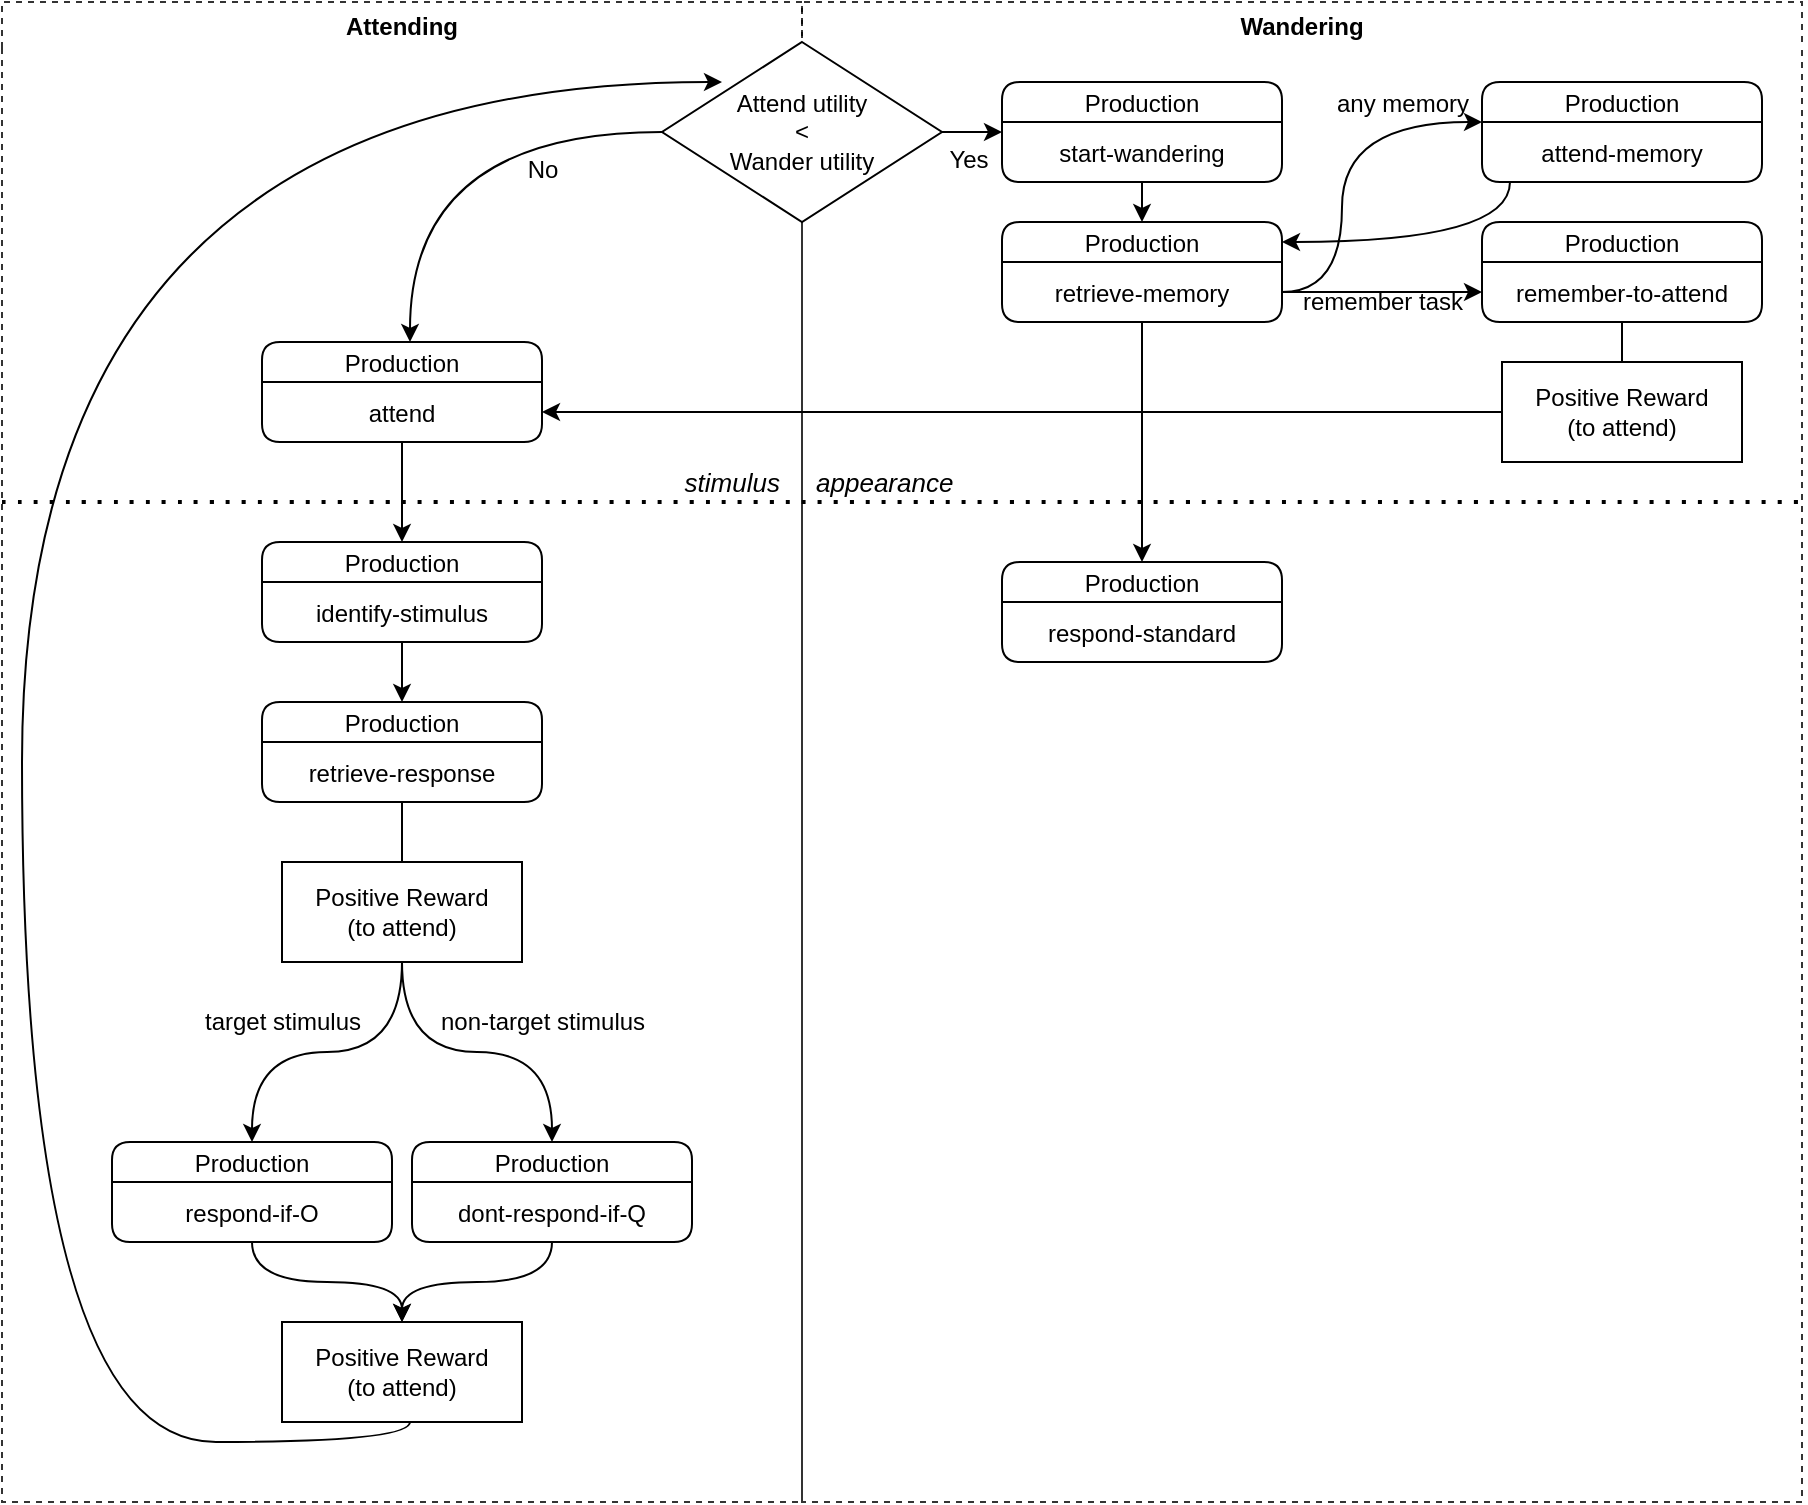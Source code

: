 <mxfile>
    <diagram id="C5RBs43oDa-KdzZeNtuy" name="Page-1">
        <mxGraphModel dx="1518" dy="747" grid="1" gridSize="10" guides="1" tooltips="1" connect="1" arrows="1" fold="1" page="0" pageScale="1" pageWidth="827" pageHeight="1169" background="none" math="0" shadow="0">
            <root>
                <mxCell id="WIyWlLk6GJQsqaUBKTNV-0"/>
                <mxCell id="WIyWlLk6GJQsqaUBKTNV-1" parent="WIyWlLk6GJQsqaUBKTNV-0"/>
                <mxCell id="32" value="Wandering" style="swimlane;fontSize=12;strokeColor=default;gradientColor=none;swimlaneFillColor=none;dashed=1;strokeWidth=1;perimeterSpacing=1;opacity=80;fillColor=none;fontStyle=1;swimlaneLine=0;" parent="WIyWlLk6GJQsqaUBKTNV-1" vertex="1">
                    <mxGeometry x="350" y="50" width="500" height="750" as="geometry"/>
                </mxCell>
                <mxCell id="2I1Crz_ZXlMl6JZm2lD2-74" value="Production" style="swimlane;fontStyle=0;childLayout=stackLayout;horizontal=1;startSize=20;horizontalStack=0;resizeParent=1;resizeParentMax=0;resizeLast=0;collapsible=1;marginBottom=0;rounded=1;shadow=0;glass=0;fillColor=none;" parent="32" vertex="1">
                    <mxGeometry x="100" y="280" width="140" height="50" as="geometry"/>
                </mxCell>
                <mxCell id="2I1Crz_ZXlMl6JZm2lD2-75" value="respond-standard" style="text;strokeColor=none;fillColor=none;align=center;verticalAlign=middle;spacingLeft=4;spacingRight=4;overflow=hidden;points=[[0,0.5],[1,0.5]];portConstraint=eastwest;rotatable=0;rounded=1;shadow=0;glass=0;" parent="2I1Crz_ZXlMl6JZm2lD2-74" vertex="1">
                    <mxGeometry y="20" width="140" height="30" as="geometry"/>
                </mxCell>
                <mxCell id="26" value="Positive Reward&lt;br&gt;(to attend)" style="rounded=0;whiteSpace=wrap;html=1;fontSize=12;fillColor=none;" parent="32" vertex="1">
                    <mxGeometry x="350" y="180" width="120" height="50" as="geometry"/>
                </mxCell>
                <mxCell id="33" value="Attending" style="swimlane;fontSize=12;strokeColor=default;gradientColor=none;swimlaneFillColor=none;dashed=1;opacity=80;fillColor=none;swimlaneLine=0;" parent="WIyWlLk6GJQsqaUBKTNV-1" vertex="1">
                    <mxGeometry x="-50" y="50" width="400" height="750" as="geometry"/>
                </mxCell>
                <mxCell id="2I1Crz_ZXlMl6JZm2lD2-21" value="Production" style="swimlane;fontStyle=0;childLayout=stackLayout;horizontal=1;startSize=20;horizontalStack=0;resizeParent=1;resizeParentMax=0;resizeLast=0;collapsible=1;marginBottom=0;rounded=1;shadow=0;glass=0;fillColor=none;" parent="33" vertex="1">
                    <mxGeometry x="130" y="270" width="140" height="50" as="geometry"/>
                </mxCell>
                <mxCell id="2I1Crz_ZXlMl6JZm2lD2-22" value="identify-stimulus" style="text;strokeColor=none;fillColor=none;align=center;verticalAlign=middle;spacingLeft=4;spacingRight=4;overflow=hidden;points=[[0,0.5],[1,0.5]];portConstraint=eastwest;rotatable=0;rounded=1;shadow=0;glass=0;" parent="2I1Crz_ZXlMl6JZm2lD2-21" vertex="1">
                    <mxGeometry y="20" width="140" height="30" as="geometry"/>
                </mxCell>
                <mxCell id="16" value="Production" style="swimlane;fontStyle=0;childLayout=stackLayout;horizontal=1;startSize=20;horizontalStack=0;resizeParent=1;resizeParentMax=0;resizeLast=0;collapsible=1;marginBottom=0;rounded=1;shadow=0;glass=0;fillColor=none;" parent="33" vertex="1">
                    <mxGeometry x="130" y="350" width="140" height="50" as="geometry"/>
                </mxCell>
                <mxCell id="17" value="retrieve-response" style="text;strokeColor=none;fillColor=none;align=center;verticalAlign=middle;spacingLeft=4;spacingRight=4;overflow=hidden;points=[[0,0.5],[1,0.5]];portConstraint=eastwest;rotatable=0;rounded=1;shadow=0;glass=0;" parent="16" vertex="1">
                    <mxGeometry y="20" width="140" height="30" as="geometry"/>
                </mxCell>
                <mxCell id="2I1Crz_ZXlMl6JZm2lD2-32" value="Production" style="swimlane;fontStyle=0;childLayout=stackLayout;horizontal=1;startSize=20;horizontalStack=0;resizeParent=1;resizeParentMax=0;resizeLast=0;collapsible=1;marginBottom=0;rounded=1;shadow=0;glass=0;swimlaneFillColor=none;fillColor=none;" parent="33" vertex="1">
                    <mxGeometry x="55" y="570" width="140" height="50" as="geometry"/>
                </mxCell>
                <mxCell id="2I1Crz_ZXlMl6JZm2lD2-33" value="respond-if-O" style="text;strokeColor=none;fillColor=none;align=center;verticalAlign=middle;spacingLeft=4;spacingRight=4;overflow=hidden;points=[[0,0.5],[1,0.5]];portConstraint=eastwest;rotatable=0;rounded=1;shadow=0;glass=0;" parent="2I1Crz_ZXlMl6JZm2lD2-32" vertex="1">
                    <mxGeometry y="20" width="140" height="30" as="geometry"/>
                </mxCell>
                <mxCell id="2I1Crz_ZXlMl6JZm2lD2-34" value="Production" style="swimlane;fontStyle=0;childLayout=stackLayout;horizontal=1;startSize=20;horizontalStack=0;resizeParent=1;resizeParentMax=0;resizeLast=0;collapsible=1;marginBottom=0;rounded=1;shadow=0;glass=0;fillColor=none;" parent="33" vertex="1">
                    <mxGeometry x="205" y="570" width="140" height="50" as="geometry"/>
                </mxCell>
                <mxCell id="2I1Crz_ZXlMl6JZm2lD2-35" value="dont-respond-if-Q" style="text;strokeColor=none;fillColor=none;align=center;verticalAlign=middle;spacingLeft=4;spacingRight=4;overflow=hidden;points=[[0,0.5],[1,0.5]];portConstraint=eastwest;rotatable=0;rounded=1;shadow=0;glass=0;" parent="2I1Crz_ZXlMl6JZm2lD2-34" vertex="1">
                    <mxGeometry y="20" width="140" height="30" as="geometry"/>
                </mxCell>
                <mxCell id="20" value="Positive Reward&lt;br&gt;(to attend)" style="rounded=0;whiteSpace=wrap;html=1;fontSize=12;fillColor=none;" parent="33" vertex="1">
                    <mxGeometry x="140" y="660" width="120" height="50" as="geometry"/>
                </mxCell>
                <mxCell id="2I1Crz_ZXlMl6JZm2lD2-47" value="target stimulus" style="edgeStyle=orthogonalEdgeStyle;curved=1;rounded=0;orthogonalLoop=1;jettySize=auto;html=1;entryX=0.5;entryY=0;entryDx=0;entryDy=0;labelBackgroundColor=none;startArrow=none;fontSize=12;" parent="33" source="19" target="2I1Crz_ZXlMl6JZm2lD2-32" edge="1">
                    <mxGeometry x="0.273" y="-15" relative="1" as="geometry">
                        <mxPoint as="offset"/>
                        <mxPoint x="204.0" y="470" as="sourcePoint"/>
                    </mxGeometry>
                </mxCell>
                <mxCell id="2I1Crz_ZXlMl6JZm2lD2-48" value="&lt;div style=&quot;font-size: 12px;&quot;&gt;non-target stimulus&lt;/div&gt;" style="edgeStyle=orthogonalEdgeStyle;curved=1;rounded=0;orthogonalLoop=1;jettySize=auto;html=1;labelBackgroundColor=none;exitX=0.5;exitY=1;exitDx=0;exitDy=0;fontSize=12;" parent="33" source="19" target="2I1Crz_ZXlMl6JZm2lD2-34" edge="1">
                    <mxGeometry x="0.394" y="15" relative="1" as="geometry">
                        <mxPoint as="offset"/>
                        <mxPoint x="204.0" y="470" as="sourcePoint"/>
                    </mxGeometry>
                </mxCell>
                <mxCell id="22" style="edgeStyle=orthogonalEdgeStyle;curved=1;html=1;labelBackgroundColor=none;fontSize=12;endArrow=classic;endFill=1;" parent="33" source="2I1Crz_ZXlMl6JZm2lD2-32" target="20" edge="1">
                    <mxGeometry relative="1" as="geometry"/>
                </mxCell>
                <mxCell id="21" style="edgeStyle=orthogonalEdgeStyle;curved=1;html=1;labelBackgroundColor=none;fontSize=12;endArrow=classic;endFill=1;" parent="33" source="2I1Crz_ZXlMl6JZm2lD2-34" target="20" edge="1">
                    <mxGeometry relative="1" as="geometry"/>
                </mxCell>
                <mxCell id="18" value="" style="edgeStyle=orthogonalEdgeStyle;curved=1;rounded=0;orthogonalLoop=1;jettySize=auto;html=1;endArrow=classic;endFill=1;" parent="33" source="2I1Crz_ZXlMl6JZm2lD2-21" target="16" edge="1">
                    <mxGeometry relative="1" as="geometry">
                        <mxPoint x="204" y="240" as="sourcePoint"/>
                        <mxPoint x="204" y="340" as="targetPoint"/>
                    </mxGeometry>
                </mxCell>
                <mxCell id="2I1Crz_ZXlMl6JZm2lD2-45" style="edgeStyle=orthogonalEdgeStyle;curved=1;rounded=0;orthogonalLoop=1;jettySize=auto;html=1;startArrow=none;endArrow=none;endFill=0;entryX=0.5;entryY=0;entryDx=0;entryDy=0;" parent="33" source="16" target="19" edge="1">
                    <mxGeometry relative="1" as="geometry">
                        <mxPoint x="204.0" y="340" as="targetPoint"/>
                    </mxGeometry>
                </mxCell>
                <mxCell id="19" value="Positive Reward&lt;br&gt;(to attend)" style="rounded=0;whiteSpace=wrap;html=1;fontSize=12;fillColor=none;" parent="33" vertex="1">
                    <mxGeometry x="140" y="430" width="120" height="50" as="geometry"/>
                </mxCell>
                <mxCell id="2I1Crz_ZXlMl6JZm2lD2-1" value="Production" style="swimlane;fontStyle=0;childLayout=stackLayout;horizontal=1;startSize=20;horizontalStack=0;resizeParent=1;resizeParentMax=0;resizeLast=0;collapsible=1;marginBottom=0;rounded=1;shadow=0;glass=0;fillColor=none;" parent="33" vertex="1">
                    <mxGeometry x="130" y="170" width="140" height="50" as="geometry"/>
                </mxCell>
                <mxCell id="2I1Crz_ZXlMl6JZm2lD2-2" value="attend" style="text;strokeColor=none;fillColor=none;align=center;verticalAlign=middle;spacingLeft=4;spacingRight=4;overflow=hidden;points=[[0,0.5],[1,0.5]];portConstraint=eastwest;rotatable=0;rounded=1;shadow=0;glass=0;" parent="2I1Crz_ZXlMl6JZm2lD2-1" vertex="1">
                    <mxGeometry y="20" width="140" height="30" as="geometry"/>
                </mxCell>
                <mxCell id="2I1Crz_ZXlMl6JZm2lD2-44" style="edgeStyle=orthogonalEdgeStyle;curved=1;rounded=0;orthogonalLoop=1;jettySize=auto;html=1;entryX=0.5;entryY=0;entryDx=0;entryDy=0;" parent="33" source="2I1Crz_ZXlMl6JZm2lD2-1" target="2I1Crz_ZXlMl6JZm2lD2-21" edge="1">
                    <mxGeometry relative="1" as="geometry"/>
                </mxCell>
                <mxCell id="9" value="Yes" style="edgeStyle=orthogonalEdgeStyle;curved=1;html=1;fontSize=12;labelBackgroundColor=none;labelPosition=center;verticalLabelPosition=bottom;align=center;verticalAlign=top;" parent="WIyWlLk6GJQsqaUBKTNV-1" source="4" target="UtOH4rOj3gADrwU_OdTL-1" edge="1">
                    <mxGeometry x="-0.189" relative="1" as="geometry">
                        <mxPoint x="1" as="offset"/>
                    </mxGeometry>
                </mxCell>
                <mxCell id="7" value="No" style="edgeStyle=orthogonalEdgeStyle;html=1;fontSize=12;curved=1;exitX=0;exitY=0.5;exitDx=0;exitDy=0;labelBackgroundColor=none;labelPosition=center;verticalLabelPosition=bottom;align=center;verticalAlign=top;" parent="WIyWlLk6GJQsqaUBKTNV-1" source="4" target="2I1Crz_ZXlMl6JZm2lD2-1" edge="1">
                    <mxGeometry x="-0.48" y="5" relative="1" as="geometry">
                        <Array as="points">
                            <mxPoint x="154" y="115"/>
                        </Array>
                        <mxPoint as="offset"/>
                    </mxGeometry>
                </mxCell>
                <mxCell id="2I1Crz_ZXlMl6JZm2lD2-43" value="stimulus&amp;nbsp;&amp;nbsp; &amp;nbsp; appearance" style="endArrow=none;dashed=1;html=1;dashPattern=1 3;strokeWidth=2;rounded=0;curved=1;fontStyle=2;spacingLeft=15;labelBackgroundColor=none;fontSize=13;" parent="WIyWlLk6GJQsqaUBKTNV-1" edge="1">
                    <mxGeometry x="-0.111" y="10" width="50" height="50" relative="1" as="geometry">
                        <mxPoint x="-50" y="300" as="sourcePoint"/>
                        <mxPoint x="850" y="300" as="targetPoint"/>
                        <mxPoint as="offset"/>
                    </mxGeometry>
                </mxCell>
                <mxCell id="4" value="&lt;font style=&quot;font-size: 12px&quot;&gt;Attend utility&lt;br&gt;&amp;lt;&lt;br&gt;Wander utility&lt;br&gt;&lt;/font&gt;" style="rhombus;whiteSpace=wrap;html=1;fillColor=default;" parent="WIyWlLk6GJQsqaUBKTNV-1" vertex="1">
                    <mxGeometry x="280" y="70" width="140" height="90" as="geometry"/>
                </mxCell>
                <mxCell id="2I1Crz_ZXlMl6JZm2lD2-73" style="edgeStyle=orthogonalEdgeStyle;curved=1;rounded=0;orthogonalLoop=1;jettySize=auto;html=1;exitX=0.5;exitY=1;exitDx=0;exitDy=0;labelBackgroundColor=none;entryX=0.5;entryY=0;entryDx=0;entryDy=0;" parent="WIyWlLk6GJQsqaUBKTNV-1" source="2I1Crz_ZXlMl6JZm2lD2-52" target="2I1Crz_ZXlMl6JZm2lD2-74" edge="1">
                    <mxGeometry relative="1" as="geometry">
                        <mxPoint x="655.333" y="-220" as="targetPoint"/>
                    </mxGeometry>
                </mxCell>
                <mxCell id="2I1Crz_ZXlMl6JZm2lD2-52" value="Production" style="swimlane;fontStyle=0;childLayout=stackLayout;horizontal=1;startSize=20;horizontalStack=0;resizeParent=1;resizeParentMax=0;resizeLast=0;collapsible=1;marginBottom=0;rounded=1;shadow=0;glass=0;fillColor=none;" parent="WIyWlLk6GJQsqaUBKTNV-1" vertex="1">
                    <mxGeometry x="450" y="160" width="140" height="50" as="geometry"/>
                </mxCell>
                <mxCell id="2I1Crz_ZXlMl6JZm2lD2-53" value="retrieve-memory" style="text;strokeColor=none;fillColor=none;align=center;verticalAlign=middle;spacingLeft=4;spacingRight=4;overflow=hidden;points=[[0,0.5],[1,0.5]];portConstraint=eastwest;rotatable=0;rounded=1;shadow=0;glass=0;" parent="2I1Crz_ZXlMl6JZm2lD2-52" vertex="1">
                    <mxGeometry y="20" width="140" height="30" as="geometry"/>
                </mxCell>
                <mxCell id="UtOH4rOj3gADrwU_OdTL-1" value="Production" style="swimlane;fontStyle=0;childLayout=stackLayout;horizontal=1;startSize=20;horizontalStack=0;resizeParent=1;resizeParentMax=0;resizeLast=0;collapsible=1;marginBottom=0;rounded=1;shadow=0;glass=0;fillColor=none;" parent="WIyWlLk6GJQsqaUBKTNV-1" vertex="1">
                    <mxGeometry x="450" y="90" width="140" height="50" as="geometry"/>
                </mxCell>
                <mxCell id="UtOH4rOj3gADrwU_OdTL-2" value="start-wandering" style="text;strokeColor=none;fillColor=none;align=center;verticalAlign=middle;spacingLeft=4;spacingRight=4;overflow=hidden;points=[[0,0.5],[1,0.5]];portConstraint=eastwest;rotatable=0;rounded=1;shadow=0;glass=0;" parent="UtOH4rOj3gADrwU_OdTL-1" vertex="1">
                    <mxGeometry y="20" width="140" height="30" as="geometry"/>
                </mxCell>
                <mxCell id="UtOH4rOj3gADrwU_OdTL-6" value="any memory" style="edgeStyle=orthogonalEdgeStyle;rounded=0;orthogonalLoop=1;jettySize=auto;html=1;labelBackgroundColor=none;curved=1;labelPosition=center;verticalLabelPosition=top;align=center;verticalAlign=bottom;fontSize=12;" parent="WIyWlLk6GJQsqaUBKTNV-1" source="2I1Crz_ZXlMl6JZm2lD2-53" target="2I1Crz_ZXlMl6JZm2lD2-78" edge="1">
                    <mxGeometry x="0.568" relative="1" as="geometry">
                        <Array as="points">
                            <mxPoint x="620" y="195"/>
                            <mxPoint x="620" y="110"/>
                        </Array>
                        <mxPoint as="offset"/>
                    </mxGeometry>
                </mxCell>
                <mxCell id="UtOH4rOj3gADrwU_OdTL-5" value="&lt;div style=&quot;font-size: 12px;&quot;&gt;remember task&lt;/div&gt;" style="edgeStyle=orthogonalEdgeStyle;rounded=0;orthogonalLoop=1;jettySize=auto;html=1;labelPosition=center;verticalLabelPosition=middle;align=center;verticalAlign=middle;labelBackgroundColor=none;fontSize=12;" parent="WIyWlLk6GJQsqaUBKTNV-1" source="2I1Crz_ZXlMl6JZm2lD2-53" target="2I1Crz_ZXlMl6JZm2lD2-57" edge="1">
                    <mxGeometry y="-5" relative="1" as="geometry">
                        <mxPoint as="offset"/>
                    </mxGeometry>
                </mxCell>
                <mxCell id="UtOH4rOj3gADrwU_OdTL-7" style="edgeStyle=orthogonalEdgeStyle;curved=1;rounded=0;orthogonalLoop=1;jettySize=auto;html=1;labelBackgroundColor=none;" parent="WIyWlLk6GJQsqaUBKTNV-1" source="2I1Crz_ZXlMl6JZm2lD2-79" target="2I1Crz_ZXlMl6JZm2lD2-52" edge="1">
                    <mxGeometry relative="1" as="geometry">
                        <Array as="points">
                            <mxPoint x="704" y="125"/>
                            <mxPoint x="704" y="170"/>
                        </Array>
                    </mxGeometry>
                </mxCell>
                <mxCell id="28" value="" style="edgeStyle=orthogonalEdgeStyle;curved=1;html=1;labelBackgroundColor=none;fontSize=12;endArrow=none;endFill=0;" parent="WIyWlLk6GJQsqaUBKTNV-1" source="2I1Crz_ZXlMl6JZm2lD2-56" target="26" edge="1">
                    <mxGeometry relative="1" as="geometry"/>
                </mxCell>
                <mxCell id="2I1Crz_ZXlMl6JZm2lD2-56" value="Production" style="swimlane;fontStyle=0;childLayout=stackLayout;horizontal=1;startSize=20;horizontalStack=0;resizeParent=1;resizeParentMax=0;resizeLast=0;collapsible=1;marginBottom=0;rounded=1;shadow=0;glass=0;strokeColor=default;fillColor=none;" parent="WIyWlLk6GJQsqaUBKTNV-1" vertex="1">
                    <mxGeometry x="690" y="160" width="140" height="50" as="geometry">
                        <mxRectangle x="280" y="90" width="90" height="20" as="alternateBounds"/>
                    </mxGeometry>
                </mxCell>
                <mxCell id="2I1Crz_ZXlMl6JZm2lD2-57" value="remember-to-attend" style="text;strokeColor=none;fillColor=none;align=center;verticalAlign=middle;spacingLeft=4;spacingRight=4;overflow=hidden;points=[[0,0.5],[1,0.5]];portConstraint=eastwest;rotatable=0;rounded=1;shadow=0;glass=0;" parent="2I1Crz_ZXlMl6JZm2lD2-56" vertex="1">
                    <mxGeometry y="20" width="140" height="30" as="geometry"/>
                </mxCell>
                <mxCell id="2I1Crz_ZXlMl6JZm2lD2-78" value="Production" style="swimlane;fontStyle=0;childLayout=stackLayout;horizontal=1;startSize=20;horizontalStack=0;resizeParent=1;resizeParentMax=0;resizeLast=0;collapsible=1;marginBottom=0;rounded=1;shadow=0;glass=0;strokeColor=default;fillColor=none;" parent="WIyWlLk6GJQsqaUBKTNV-1" vertex="1">
                    <mxGeometry x="690" y="90" width="140" height="50" as="geometry">
                        <mxRectangle x="280" y="30" width="90" height="20" as="alternateBounds"/>
                    </mxGeometry>
                </mxCell>
                <mxCell id="2I1Crz_ZXlMl6JZm2lD2-79" value="attend-memory" style="text;strokeColor=none;fillColor=none;align=center;verticalAlign=middle;spacingLeft=4;spacingRight=4;overflow=hidden;points=[[0,0.5],[1,0.5]];portConstraint=eastwest;rotatable=0;rounded=1;shadow=0;glass=0;" parent="2I1Crz_ZXlMl6JZm2lD2-78" vertex="1">
                    <mxGeometry y="20" width="140" height="30" as="geometry"/>
                </mxCell>
                <mxCell id="UtOH4rOj3gADrwU_OdTL-9" style="edgeStyle=orthogonalEdgeStyle;curved=1;rounded=0;orthogonalLoop=1;jettySize=auto;html=1;labelBackgroundColor=none;" parent="WIyWlLk6GJQsqaUBKTNV-1" source="UtOH4rOj3gADrwU_OdTL-1" target="2I1Crz_ZXlMl6JZm2lD2-52" edge="1">
                    <mxGeometry relative="1" as="geometry"/>
                </mxCell>
                <mxCell id="23" style="edgeStyle=orthogonalEdgeStyle;curved=1;html=1;labelBackgroundColor=none;fontSize=12;endArrow=classic;endFill=1;" parent="WIyWlLk6GJQsqaUBKTNV-1" source="20" edge="1">
                    <mxGeometry relative="1" as="geometry">
                        <mxPoint x="310" y="90" as="targetPoint"/>
                        <Array as="points">
                            <mxPoint x="154" y="770"/>
                            <mxPoint x="-40" y="770"/>
                            <mxPoint x="-40" y="90"/>
                        </Array>
                    </mxGeometry>
                </mxCell>
                <mxCell id="35" style="edgeStyle=orthogonalEdgeStyle;curved=1;html=1;entryX=1;entryY=0.5;entryDx=0;entryDy=0;labelBackgroundColor=none;fontSize=12;endArrow=classic;endFill=1;" parent="WIyWlLk6GJQsqaUBKTNV-1" source="26" target="2I1Crz_ZXlMl6JZm2lD2-2" edge="1">
                    <mxGeometry relative="1" as="geometry"/>
                </mxCell>
            </root>
        </mxGraphModel>
    </diagram>
</mxfile>